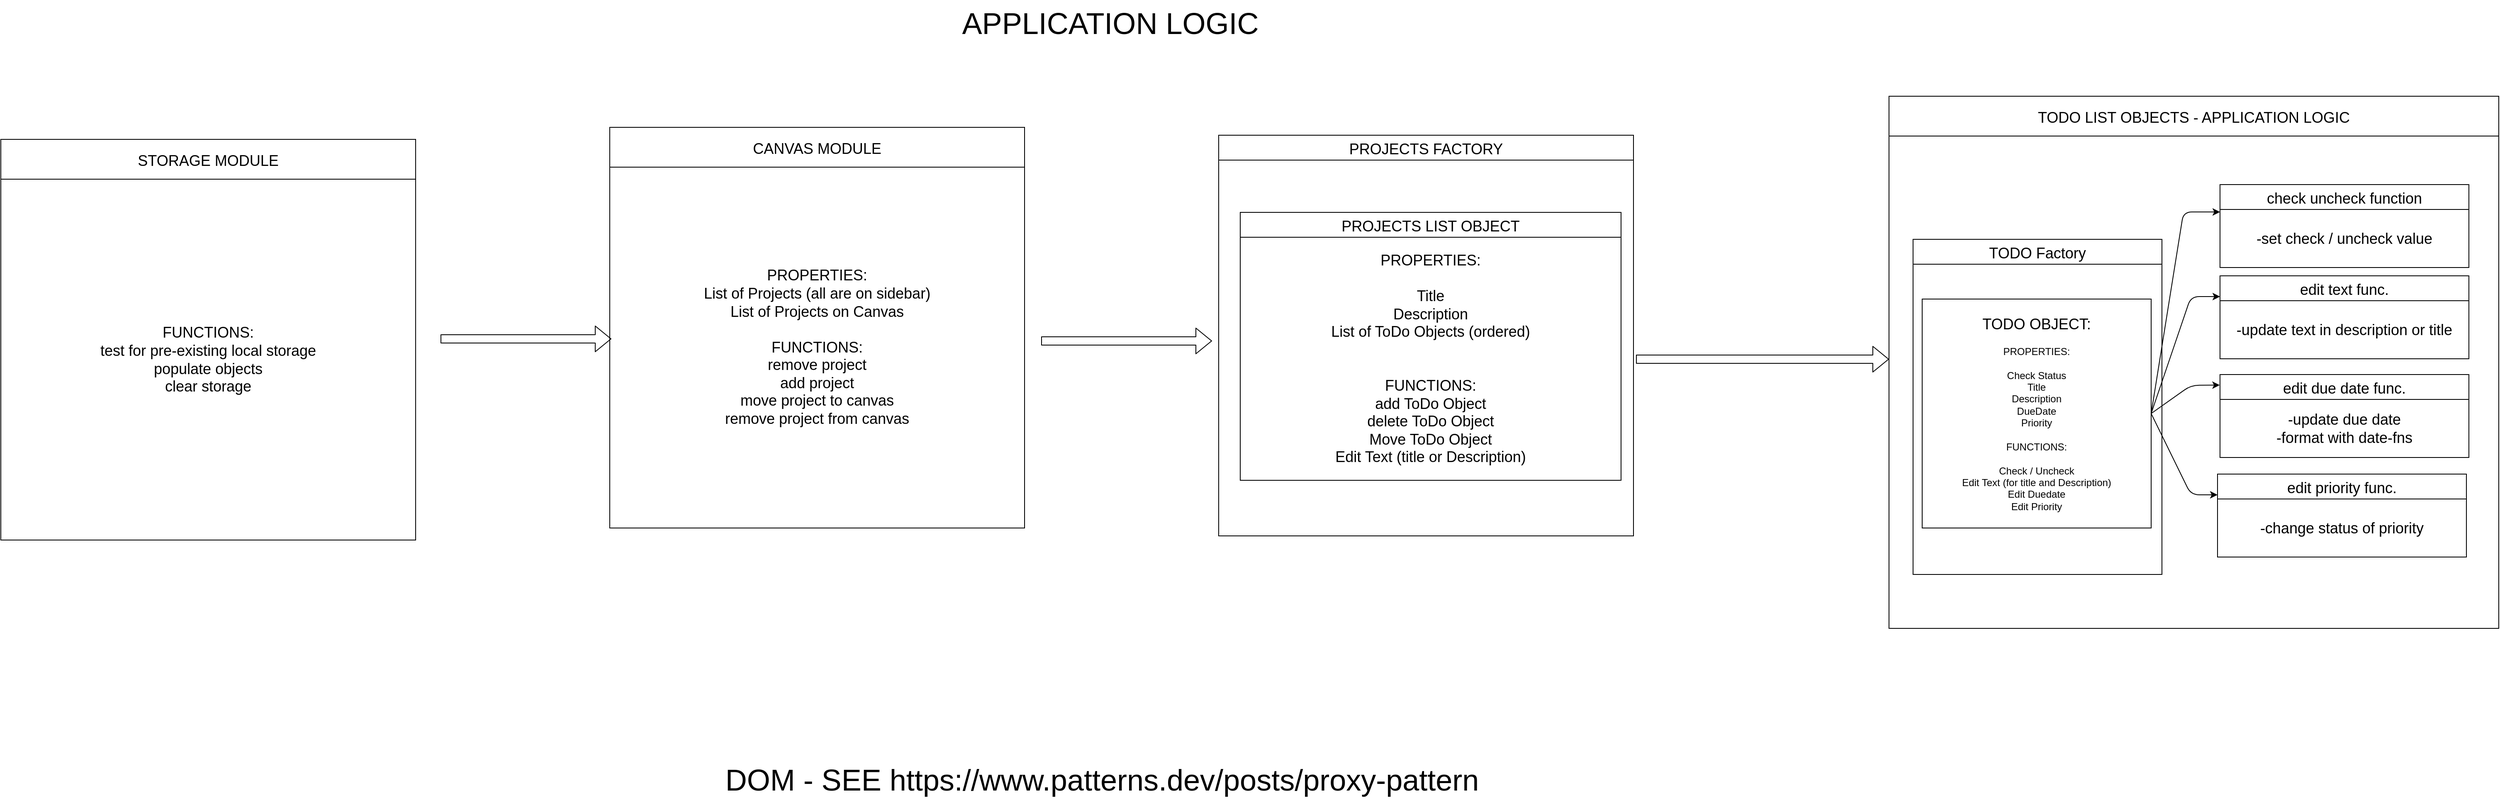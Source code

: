 <mxfile>
    <diagram id="ZUtNkP2NCniJzdi-Boyr" name="Page-1">
        <mxGraphModel dx="736" dy="538" grid="0" gridSize="10" guides="1" tooltips="1" connect="1" arrows="1" fold="1" page="1" pageScale="1" pageWidth="4681" pageHeight="3300" math="0" shadow="0">
            <root>
                <mxCell id="0"/>
                <mxCell id="1" parent="0"/>
                <mxCell id="54" value="PROJECTS FACTORY" style="shape=table;startSize=30;container=1;collapsible=0;childLayout=tableLayout;fontSize=18;" parent="1" vertex="1">
                    <mxGeometry x="2338" y="240" width="500" height="483" as="geometry"/>
                </mxCell>
                <mxCell id="55" value="" style="shape=tableRow;horizontal=0;startSize=0;swimlaneHead=0;swimlaneBody=0;top=0;left=0;bottom=0;right=0;collapsible=0;dropTarget=0;fillColor=none;points=[[0,0.5],[1,0.5]];portConstraint=eastwest;fontSize=18;" parent="54" vertex="1">
                    <mxGeometry y="30" width="500" height="453" as="geometry"/>
                </mxCell>
                <mxCell id="56" value="" style="shape=partialRectangle;html=1;whiteSpace=wrap;connectable=0;overflow=hidden;fillColor=none;top=0;left=0;bottom=0;right=0;pointerEvents=1;fontSize=18;" parent="55" vertex="1">
                    <mxGeometry width="500" height="453" as="geometry">
                        <mxRectangle width="500" height="453" as="alternateBounds"/>
                    </mxGeometry>
                </mxCell>
                <mxCell id="42" value="TODO LIST OBJECTS - APPLICATION LOGIC" style="shape=table;startSize=48;container=1;collapsible=0;childLayout=tableLayout;fontSize=18;" parent="1" vertex="1">
                    <mxGeometry x="3146" y="193" width="735" height="641.5" as="geometry"/>
                </mxCell>
                <mxCell id="43" value="" style="shape=tableRow;horizontal=0;startSize=0;swimlaneHead=0;swimlaneBody=0;top=0;left=0;bottom=0;right=0;collapsible=0;dropTarget=0;fillColor=none;points=[[0,0.5],[1,0.5]];portConstraint=eastwest;fontSize=18;" parent="42" vertex="1">
                    <mxGeometry y="48" width="735" height="594" as="geometry"/>
                </mxCell>
                <mxCell id="44" value="" style="shape=partialRectangle;html=1;whiteSpace=wrap;connectable=0;overflow=hidden;fillColor=none;top=0;left=0;bottom=0;right=0;pointerEvents=1;fontSize=18;" parent="43" vertex="1">
                    <mxGeometry width="735" height="594" as="geometry">
                        <mxRectangle width="735" height="594" as="alternateBounds"/>
                    </mxGeometry>
                </mxCell>
                <mxCell id="18" value="TODO Factory" style="shape=table;startSize=30;container=1;collapsible=0;childLayout=tableLayout;fontSize=18;" parent="1" vertex="1">
                    <mxGeometry x="3175" y="365.5" width="300" height="404" as="geometry"/>
                </mxCell>
                <mxCell id="19" value="" style="shape=tableRow;horizontal=0;startSize=0;swimlaneHead=0;swimlaneBody=0;top=0;left=0;bottom=0;right=0;collapsible=0;dropTarget=0;fillColor=none;points=[[0,0.5],[1,0.5]];portConstraint=eastwest;fontSize=18;" parent="18" vertex="1">
                    <mxGeometry y="30" width="300" height="374" as="geometry"/>
                </mxCell>
                <mxCell id="20" value="" style="shape=partialRectangle;html=1;whiteSpace=wrap;connectable=0;overflow=hidden;fillColor=none;top=0;left=0;bottom=0;right=0;pointerEvents=1;fontSize=18;" parent="19" vertex="1">
                    <mxGeometry width="300" height="374" as="geometry">
                        <mxRectangle width="300" height="374" as="alternateBounds"/>
                    </mxGeometry>
                </mxCell>
                <mxCell id="25" style="edgeStyle=none;html=1;exitX=1;exitY=0.5;exitDx=0;exitDy=0;fontSize=18;entryX=0;entryY=0.33;entryDx=0;entryDy=0;entryPerimeter=0;" parent="1" source="2" target="21" edge="1">
                    <mxGeometry relative="1" as="geometry">
                        <mxPoint x="3540" y="457.5" as="targetPoint"/>
                        <Array as="points">
                            <mxPoint x="3501" y="332.5"/>
                        </Array>
                    </mxGeometry>
                </mxCell>
                <mxCell id="29" style="edgeStyle=none;html=1;exitX=1;exitY=0.5;exitDx=0;exitDy=0;entryX=0;entryY=0.25;entryDx=0;entryDy=0;fontSize=18;" parent="1" source="2" target="26" edge="1">
                    <mxGeometry relative="1" as="geometry">
                        <Array as="points">
                            <mxPoint x="3510" y="434.5"/>
                        </Array>
                    </mxGeometry>
                </mxCell>
                <mxCell id="40" style="edgeStyle=none;html=1;exitX=1;exitY=0.5;exitDx=0;exitDy=0;entryX=-0.001;entryY=0.127;entryDx=0;entryDy=0;entryPerimeter=0;fontSize=18;" parent="1" source="2" target="34" edge="1">
                    <mxGeometry relative="1" as="geometry">
                        <Array as="points">
                            <mxPoint x="3510" y="541.5"/>
                        </Array>
                    </mxGeometry>
                </mxCell>
                <mxCell id="41" style="edgeStyle=none;html=1;exitX=1;exitY=0.5;exitDx=0;exitDy=0;entryX=0;entryY=0.25;entryDx=0;entryDy=0;fontSize=18;" parent="1" source="2" target="37" edge="1">
                    <mxGeometry relative="1" as="geometry">
                        <Array as="points">
                            <mxPoint x="3510" y="673.5"/>
                        </Array>
                    </mxGeometry>
                </mxCell>
                <mxCell id="2" value="&lt;font style=&quot;font-size: 18px;&quot;&gt;TODO OBJECT:&lt;br&gt;&lt;/font&gt;&lt;br&gt;PROPERTIES:&lt;br&gt;&lt;br&gt;Check Status&lt;br&gt;Title&lt;br&gt;Description&lt;br&gt;DueDate&lt;br&gt;Priority&lt;br&gt;&lt;br&gt;FUNCTIONS:&lt;br&gt;&lt;br&gt;Check / Uncheck&lt;br&gt;Edit Text (for title and Description)&lt;br&gt;Edit Duedate&lt;br&gt;Edit Priority" style="whiteSpace=wrap;html=1;aspect=fixed;" parent="1" vertex="1">
                    <mxGeometry x="3186" y="437.5" width="276" height="276" as="geometry"/>
                </mxCell>
                <mxCell id="21" value="check uncheck function" style="shape=table;startSize=30;container=1;collapsible=0;childLayout=tableLayout;fontSize=18;" parent="1" vertex="1">
                    <mxGeometry x="3545" y="299.5" width="300" height="100" as="geometry"/>
                </mxCell>
                <mxCell id="22" value="" style="shape=tableRow;horizontal=0;startSize=0;swimlaneHead=0;swimlaneBody=0;top=0;left=0;bottom=0;right=0;collapsible=0;dropTarget=0;fillColor=none;points=[[0,0.5],[1,0.5]];portConstraint=eastwest;fontSize=18;" parent="21" vertex="1">
                    <mxGeometry y="30" width="300" height="70" as="geometry"/>
                </mxCell>
                <mxCell id="23" value="-set check / uncheck value" style="shape=partialRectangle;html=1;whiteSpace=wrap;connectable=0;overflow=hidden;fillColor=none;top=0;left=0;bottom=0;right=0;pointerEvents=1;fontSize=18;" parent="22" vertex="1">
                    <mxGeometry width="300" height="70" as="geometry">
                        <mxRectangle width="300" height="70" as="alternateBounds"/>
                    </mxGeometry>
                </mxCell>
                <mxCell id="26" value="edit text func." style="shape=table;startSize=30;container=1;collapsible=0;childLayout=tableLayout;fontSize=18;" parent="1" vertex="1">
                    <mxGeometry x="3545" y="409.5" width="300" height="100" as="geometry"/>
                </mxCell>
                <mxCell id="27" value="" style="shape=tableRow;horizontal=0;startSize=0;swimlaneHead=0;swimlaneBody=0;top=0;left=0;bottom=0;right=0;collapsible=0;dropTarget=0;fillColor=none;points=[[0,0.5],[1,0.5]];portConstraint=eastwest;fontSize=18;" parent="26" vertex="1">
                    <mxGeometry y="30" width="300" height="70" as="geometry"/>
                </mxCell>
                <mxCell id="28" value="-update text in description or title" style="shape=partialRectangle;html=1;whiteSpace=wrap;connectable=0;overflow=hidden;fillColor=none;top=0;left=0;bottom=0;right=0;pointerEvents=1;fontSize=18;" parent="27" vertex="1">
                    <mxGeometry width="300" height="70" as="geometry">
                        <mxRectangle width="300" height="70" as="alternateBounds"/>
                    </mxGeometry>
                </mxCell>
                <mxCell id="34" value="edit due date func." style="shape=table;startSize=30;container=1;collapsible=0;childLayout=tableLayout;fontSize=18;" parent="1" vertex="1">
                    <mxGeometry x="3545" y="528.5" width="300" height="100" as="geometry"/>
                </mxCell>
                <mxCell id="35" value="" style="shape=tableRow;horizontal=0;startSize=0;swimlaneHead=0;swimlaneBody=0;top=0;left=0;bottom=0;right=0;collapsible=0;dropTarget=0;fillColor=none;points=[[0,0.5],[1,0.5]];portConstraint=eastwest;fontSize=18;" parent="34" vertex="1">
                    <mxGeometry y="30" width="300" height="70" as="geometry"/>
                </mxCell>
                <mxCell id="36" value="-update due date&lt;br&gt;-format with date-fns" style="shape=partialRectangle;html=1;whiteSpace=wrap;connectable=0;overflow=hidden;fillColor=none;top=0;left=0;bottom=0;right=0;pointerEvents=1;fontSize=18;" parent="35" vertex="1">
                    <mxGeometry width="300" height="70" as="geometry">
                        <mxRectangle width="300" height="70" as="alternateBounds"/>
                    </mxGeometry>
                </mxCell>
                <mxCell id="37" value="edit priority func." style="shape=table;startSize=30;container=1;collapsible=0;childLayout=tableLayout;fontSize=18;" parent="1" vertex="1">
                    <mxGeometry x="3542" y="648.5" width="300" height="100" as="geometry"/>
                </mxCell>
                <mxCell id="38" value="" style="shape=tableRow;horizontal=0;startSize=0;swimlaneHead=0;swimlaneBody=0;top=0;left=0;bottom=0;right=0;collapsible=0;dropTarget=0;fillColor=none;points=[[0,0.5],[1,0.5]];portConstraint=eastwest;fontSize=18;" parent="37" vertex="1">
                    <mxGeometry y="30" width="300" height="70" as="geometry"/>
                </mxCell>
                <mxCell id="39" value="-change status of priority" style="shape=partialRectangle;html=1;whiteSpace=wrap;connectable=0;overflow=hidden;fillColor=none;top=0;left=0;bottom=0;right=0;pointerEvents=1;fontSize=18;" parent="38" vertex="1">
                    <mxGeometry width="300" height="70" as="geometry">
                        <mxRectangle width="300" height="70" as="alternateBounds"/>
                    </mxGeometry>
                </mxCell>
                <mxCell id="46" value="PROJECTS LIST OBJECT" style="shape=table;startSize=30;container=1;collapsible=0;childLayout=tableLayout;fontSize=18;" parent="1" vertex="1">
                    <mxGeometry x="2364" y="333" width="459.0" height="323" as="geometry"/>
                </mxCell>
                <mxCell id="47" value="" style="shape=tableRow;horizontal=0;startSize=0;swimlaneHead=0;swimlaneBody=0;top=0;left=0;bottom=0;right=0;collapsible=0;dropTarget=0;fillColor=none;points=[[0,0.5],[1,0.5]];portConstraint=eastwest;fontSize=18;" parent="46" vertex="1">
                    <mxGeometry y="30" width="459.0" height="293" as="geometry"/>
                </mxCell>
                <mxCell id="48" value="PROPERTIES:&lt;br&gt;&lt;br&gt;Title&lt;br&gt;Description&lt;br&gt;List of ToDo Objects (ordered)&lt;br&gt;&lt;br&gt;&lt;br&gt;FUNCTIONS:&lt;br&gt;add ToDo Object&lt;br&gt;delete ToDo Object&lt;br&gt;Move ToDo Object&lt;br&gt;Edit Text (title or Description)" style="shape=partialRectangle;html=1;whiteSpace=wrap;connectable=0;overflow=hidden;fillColor=none;top=0;left=0;bottom=0;right=0;pointerEvents=1;fontSize=18;" parent="47" vertex="1">
                    <mxGeometry width="459" height="293" as="geometry">
                        <mxRectangle width="459" height="293" as="alternateBounds"/>
                    </mxGeometry>
                </mxCell>
                <mxCell id="53" value="" style="shape=flexArrow;endArrow=classic;html=1;fontSize=18;" parent="1" edge="1">
                    <mxGeometry width="50" height="50" relative="1" as="geometry">
                        <mxPoint x="2841" y="510" as="sourcePoint"/>
                        <mxPoint x="3146" y="510" as="targetPoint"/>
                    </mxGeometry>
                </mxCell>
                <mxCell id="57" value="CANVAS MODULE" style="shape=table;startSize=48;container=1;collapsible=0;childLayout=tableLayout;fontSize=18;" parent="1" vertex="1">
                    <mxGeometry x="1604" y="230.5" width="500" height="483" as="geometry"/>
                </mxCell>
                <mxCell id="58" value="" style="shape=tableRow;horizontal=0;startSize=0;swimlaneHead=0;swimlaneBody=0;top=0;left=0;bottom=0;right=0;collapsible=0;dropTarget=0;fillColor=none;points=[[0,0.5],[1,0.5]];portConstraint=eastwest;fontSize=18;" parent="57" vertex="1">
                    <mxGeometry y="48" width="500" height="435" as="geometry"/>
                </mxCell>
                <mxCell id="59" value="PROPERTIES:&lt;br&gt;List of Projects (all are on sidebar)&lt;br&gt;List of Projects on Canvas&lt;br&gt;&lt;br&gt;FUNCTIONS:&lt;br&gt;remove project&lt;br&gt;add project&lt;br&gt;move project to canvas&lt;br&gt;remove project from canvas" style="shape=partialRectangle;html=1;whiteSpace=wrap;connectable=0;overflow=hidden;fillColor=none;top=0;left=0;bottom=0;right=0;pointerEvents=1;fontSize=18;" parent="58" vertex="1">
                    <mxGeometry width="500" height="435" as="geometry">
                        <mxRectangle width="500" height="435" as="alternateBounds"/>
                    </mxGeometry>
                </mxCell>
                <mxCell id="60" value="" style="shape=flexArrow;endArrow=classic;html=1;fontSize=18;" parent="1" edge="1">
                    <mxGeometry width="50" height="50" relative="1" as="geometry">
                        <mxPoint x="2124" y="488" as="sourcePoint"/>
                        <mxPoint x="2330" y="488" as="targetPoint"/>
                    </mxGeometry>
                </mxCell>
                <mxCell id="67" value="STORAGE MODULE" style="shape=table;startSize=48;container=1;collapsible=0;childLayout=tableLayout;fontSize=18;" parent="1" vertex="1">
                    <mxGeometry x="870" y="245" width="500" height="483" as="geometry"/>
                </mxCell>
                <mxCell id="68" value="" style="shape=tableRow;horizontal=0;startSize=0;swimlaneHead=0;swimlaneBody=0;top=0;left=0;bottom=0;right=0;collapsible=0;dropTarget=0;fillColor=none;points=[[0,0.5],[1,0.5]];portConstraint=eastwest;fontSize=18;" parent="67" vertex="1">
                    <mxGeometry y="48" width="500" height="435" as="geometry"/>
                </mxCell>
                <mxCell id="69" value="FUNCTIONS:&lt;br&gt;test for pre-existing local storage&lt;br&gt;populate objects&lt;br&gt;clear storage" style="shape=partialRectangle;html=1;whiteSpace=wrap;connectable=0;overflow=hidden;fillColor=none;top=0;left=0;bottom=0;right=0;pointerEvents=1;fontSize=18;" parent="68" vertex="1">
                    <mxGeometry width="500" height="435" as="geometry">
                        <mxRectangle width="500" height="435" as="alternateBounds"/>
                    </mxGeometry>
                </mxCell>
                <mxCell id="70" value="" style="shape=flexArrow;endArrow=classic;html=1;fontSize=18;" parent="1" edge="1">
                    <mxGeometry width="50" height="50" relative="1" as="geometry">
                        <mxPoint x="1400" y="485.5" as="sourcePoint"/>
                        <mxPoint x="1606" y="485.5" as="targetPoint"/>
                    </mxGeometry>
                </mxCell>
                <mxCell id="71" value="&lt;font style=&quot;font-size: 36px;&quot;&gt;APPLICATION LOGIC&lt;/font&gt;" style="text;html=1;align=center;verticalAlign=middle;resizable=0;points=[];autosize=1;strokeColor=none;fillColor=none;fontSize=18;" parent="1" vertex="1">
                    <mxGeometry x="2019" y="77" width="375" height="55" as="geometry"/>
                </mxCell>
                <mxCell id="72" value="&lt;font style=&quot;font-size: 36px;&quot;&gt;DOM - SEE&amp;nbsp;https://www.patterns.dev/posts/proxy-pattern&lt;/font&gt;&lt;span style=&quot;color: rgba(0, 0, 0, 0); font-family: monospace; font-size: 0px; text-align: start;&quot;&gt;%3CmxGraphModel%3E%3Croot%3E%3CmxCell%20id%3D%220%22%2F%3E%3CmxCell%20id%3D%221%22%20parent%3D%220%22%2F%3E%3CmxCell%20id%3D%222%22%20value%3D%22%26lt%3Bfont%20style%3D%26quot%3Bfont-size%3A%2036px%3B%26quot%3B%26gt%3BAPPLICATION%20LOGIC%26lt%3B%2Ffont%26gt%3B%22%20style%3D%22text%3Bhtml%3D1%3Balign%3Dcenter%3BverticalAlign%3Dmiddle%3Bresizable%3D0%3Bpoints%3D%5B%5D%3Bautosize%3D1%3BstrokeColor%3Dnone%3BfillColor%3Dnone%3BfontSize%3D18%3B%22%20vertex%3D%221%22%20parent%3D%221%22%3E%3CmxGeometry%20x%3D%222019%22%20y%3D%2277%22%20width%3D%22375%22%20height%3D%2255%22%20as%3D%22geometry%22%2F%3E%3C%2FmxCell%3E%3C%2Froot%3E%3C%2FmxGraphModel%3E&lt;/span&gt;" style="text;html=1;align=center;verticalAlign=middle;resizable=0;points=[];autosize=1;strokeColor=none;fillColor=none;fontSize=18;" parent="1" vertex="1">
                    <mxGeometry x="1734" y="989" width="926" height="55" as="geometry"/>
                </mxCell>
            </root>
        </mxGraphModel>
    </diagram>
</mxfile>